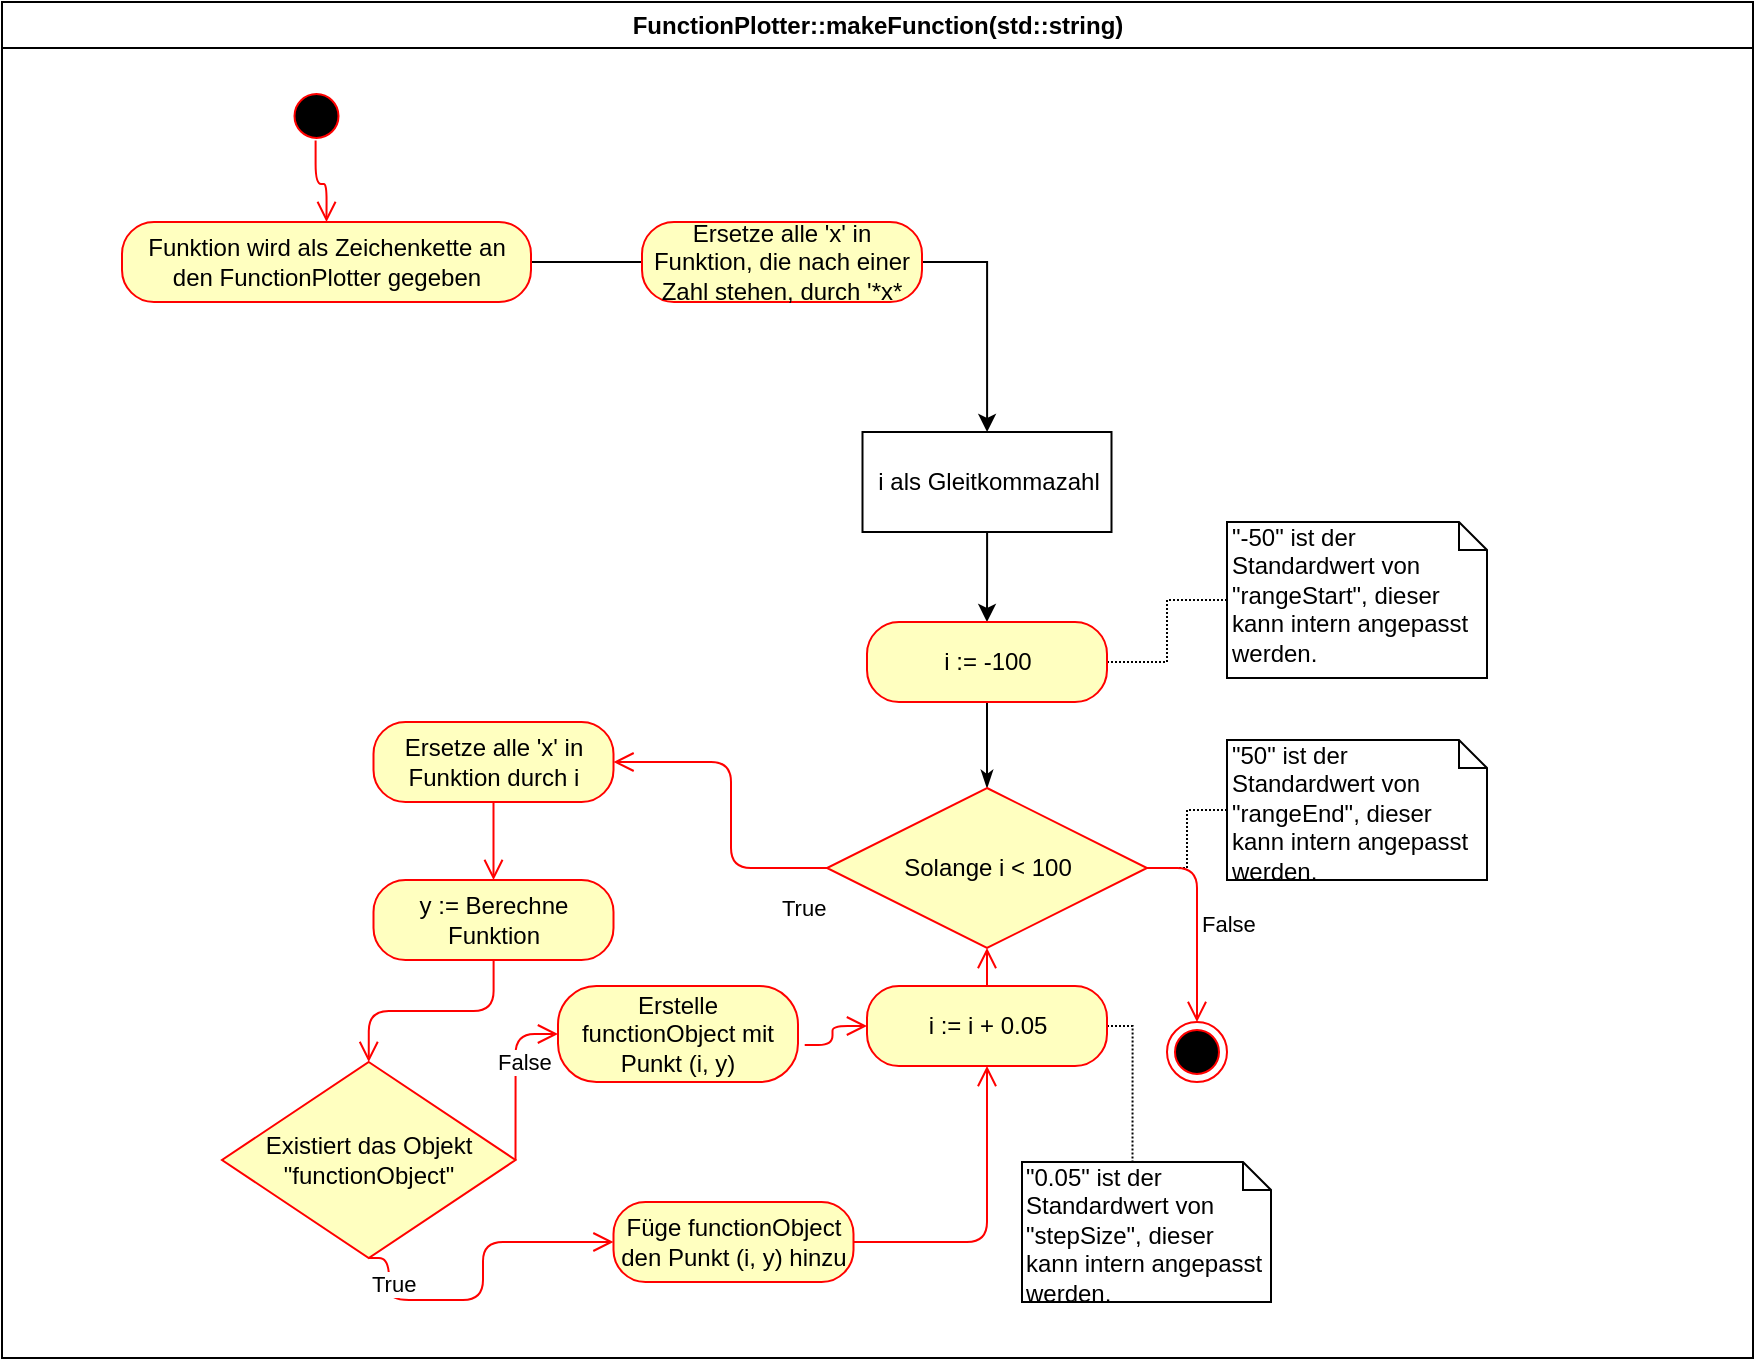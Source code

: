 <mxfile version="13.1.12" type="device"><diagram name="Page-1" id="e7e014a7-5840-1c2e-5031-d8a46d1fe8dd"><mxGraphModel dx="677" dy="386" grid="1" gridSize="10" guides="1" tooltips="1" connect="1" arrows="1" fold="1" page="1" pageScale="1" pageWidth="1169" pageHeight="826" background="#ffffff" math="0" shadow="0"><root><mxCell id="0"/><mxCell id="1" parent="0"/><mxCell id="3" value="FunctionPlotter::makeFunction(std::string)" style="swimlane;whiteSpace=wrap" parent="1" vertex="1"><mxGeometry x="120" y="20" width="875.5" height="678" as="geometry"/></mxCell><mxCell id="8idERIRey1cgQzRmUyqq-59" style="edgeStyle=orthogonalEdgeStyle;rounded=0;orthogonalLoop=1;jettySize=auto;html=1;" parent="3" source="8idERIRey1cgQzRmUyqq-51" target="8idERIRey1cgQzRmUyqq-55" edge="1"><mxGeometry relative="1" as="geometry"/></mxCell><mxCell id="8idERIRey1cgQzRmUyqq-51" value="&lt;span&gt;Funktion wird als Zeichenkette an&lt;/span&gt;&lt;br&gt;&lt;span&gt;den FunctionPlotter gegeben&lt;/span&gt;" style="rounded=1;whiteSpace=wrap;html=1;arcSize=40;fontColor=#000000;fillColor=#ffffc0;strokeColor=#ff0000;" parent="3" vertex="1"><mxGeometry x="60" y="110" width="204.5" height="40" as="geometry"/></mxCell><mxCell id="8idERIRey1cgQzRmUyqq-60" style="edgeStyle=orthogonalEdgeStyle;rounded=0;orthogonalLoop=1;jettySize=auto;html=1;" parent="3" source="8idERIRey1cgQzRmUyqq-55" target="8idERIRey1cgQzRmUyqq-56" edge="1"><mxGeometry relative="1" as="geometry"/></mxCell><mxCell id="8idERIRey1cgQzRmUyqq-55" value="i als Gleitkommazahl" style="html=1;" parent="3" vertex="1"><mxGeometry x="430.25" y="215" width="124.5" height="50" as="geometry"/></mxCell><mxCell id="8idERIRey1cgQzRmUyqq-63" value="" style="edgeStyle=orthogonalEdgeStyle;rounded=0;orthogonalLoop=1;jettySize=auto;html=1;endArrow=none;endFill=0;dashed=1;dashPattern=1 1;" parent="3" source="8idERIRey1cgQzRmUyqq-56" target="8idERIRey1cgQzRmUyqq-61" edge="1"><mxGeometry relative="1" as="geometry"/></mxCell><mxCell id="8idERIRey1cgQzRmUyqq-76" style="edgeStyle=orthogonalEdgeStyle;rounded=0;orthogonalLoop=1;jettySize=auto;html=1;entryX=0.5;entryY=0;entryDx=0;entryDy=0;endArrow=classicThin;endFill=1;" parent="3" source="8idERIRey1cgQzRmUyqq-56" target="8idERIRey1cgQzRmUyqq-71" edge="1"><mxGeometry relative="1" as="geometry"/></mxCell><mxCell id="8idERIRey1cgQzRmUyqq-56" value="i := -100" style="rounded=1;whiteSpace=wrap;html=1;arcSize=40;fontColor=#000000;fillColor=#ffffc0;strokeColor=#ff0000;" parent="3" vertex="1"><mxGeometry x="432.5" y="310" width="120" height="40" as="geometry"/></mxCell><mxCell id="8idERIRey1cgQzRmUyqq-61" value="&quot;-50&quot; ist der Standardwert von &quot;rangeStart&quot;, dieser kann intern angepasst werden." style="shape=note;whiteSpace=wrap;html=1;size=14;verticalAlign=top;align=left;spacingTop=-6;" parent="3" vertex="1"><mxGeometry x="612.5" y="260" width="130" height="78" as="geometry"/></mxCell><mxCell id="8idERIRey1cgQzRmUyqq-69" style="edgeStyle=orthogonalEdgeStyle;rounded=0;orthogonalLoop=1;jettySize=auto;html=1;dashed=1;dashPattern=1 1;endArrow=none;endFill=0;exitX=1;exitY=0.5;exitDx=0;exitDy=0;" parent="3" source="8idERIRey1cgQzRmUyqq-71" target="8idERIRey1cgQzRmUyqq-68" edge="1"><mxGeometry relative="1" as="geometry"><mxPoint x="554.75" y="404" as="sourcePoint"/></mxGeometry></mxCell><mxCell id="8idERIRey1cgQzRmUyqq-110" value="" style="edgeStyle=orthogonalEdgeStyle;rounded=0;orthogonalLoop=1;jettySize=auto;html=1;endArrow=none;endFill=0;dashed=1;dashPattern=1 1;" parent="3" source="8idERIRey1cgQzRmUyqq-68" target="8idERIRey1cgQzRmUyqq-71" edge="1"><mxGeometry relative="1" as="geometry"/></mxCell><mxCell id="8idERIRey1cgQzRmUyqq-68" value="&quot;50&quot; ist der Standardwert von &quot;rangeEnd&quot;, dieser kann intern angepasst werden." style="shape=note;whiteSpace=wrap;html=1;size=14;verticalAlign=top;align=left;spacingTop=-6;" parent="3" vertex="1"><mxGeometry x="612.5" y="369" width="130" height="70" as="geometry"/></mxCell><mxCell id="8idERIRey1cgQzRmUyqq-71" value="Solange i &amp;lt; 100" style="rhombus;whiteSpace=wrap;html=1;fillColor=#ffffc0;strokeColor=#ff0000;" parent="3" vertex="1"><mxGeometry x="412.5" y="393" width="160" height="80" as="geometry"/></mxCell><mxCell id="8idERIRey1cgQzRmUyqq-72" value="False" style="edgeStyle=orthogonalEdgeStyle;html=1;align=left;verticalAlign=bottom;endArrow=open;endSize=8;strokeColor=#ff0000;" parent="3" source="8idERIRey1cgQzRmUyqq-71" target="8idERIRey1cgQzRmUyqq-78" edge="1"><mxGeometry x="0.216" relative="1" as="geometry"><mxPoint x="538" y="610" as="targetPoint"/><mxPoint as="offset"/></mxGeometry></mxCell><mxCell id="8idERIRey1cgQzRmUyqq-78" value="" style="ellipse;html=1;shape=endState;fillColor=#000000;strokeColor=#ff0000;" parent="3" vertex="1"><mxGeometry x="582.5" y="510" width="30" height="30" as="geometry"/></mxCell><mxCell id="8idERIRey1cgQzRmUyqq-84" value="Ersetze alle 'x' in Funktion durch i" style="rounded=1;whiteSpace=wrap;html=1;arcSize=40;fontColor=#000000;fillColor=#ffffc0;strokeColor=#ff0000;" parent="3" vertex="1"><mxGeometry x="185.75" y="360" width="120" height="40" as="geometry"/></mxCell><mxCell id="8idERIRey1cgQzRmUyqq-85" value="" style="edgeStyle=orthogonalEdgeStyle;html=1;verticalAlign=bottom;endArrow=open;endSize=8;strokeColor=#ff0000;entryX=0.5;entryY=0;entryDx=0;entryDy=0;" parent="3" source="8idERIRey1cgQzRmUyqq-84" target="8idERIRey1cgQzRmUyqq-86" edge="1"><mxGeometry relative="1" as="geometry"><mxPoint x="258" y="510" as="targetPoint"/></mxGeometry></mxCell><mxCell id="8idERIRey1cgQzRmUyqq-86" value="y := Berechne Funktion" style="rounded=1;whiteSpace=wrap;html=1;arcSize=40;fontColor=#000000;fillColor=#ffffc0;strokeColor=#ff0000;" parent="3" vertex="1"><mxGeometry x="185.75" y="439" width="120" height="40" as="geometry"/></mxCell><mxCell id="8idERIRey1cgQzRmUyqq-87" value="" style="edgeStyle=orthogonalEdgeStyle;html=1;verticalAlign=bottom;endArrow=open;endSize=8;strokeColor=#ff0000;entryX=0.5;entryY=0;entryDx=0;entryDy=0;" parent="3" source="8idERIRey1cgQzRmUyqq-86" target="8idERIRey1cgQzRmUyqq-90" edge="1"><mxGeometry relative="1" as="geometry"><mxPoint x="179.375" y="530" as="targetPoint"/></mxGeometry></mxCell><mxCell id="8idERIRey1cgQzRmUyqq-90" value="Existiert das Objekt &quot;functionObject&quot;" style="rhombus;whiteSpace=wrap;html=1;fillColor=#ffffc0;strokeColor=#ff0000;" parent="3" vertex="1"><mxGeometry x="110" y="530" width="146.75" height="98" as="geometry"/></mxCell><mxCell id="8idERIRey1cgQzRmUyqq-92" value="True" style="edgeStyle=orthogonalEdgeStyle;html=1;align=left;verticalAlign=top;endArrow=open;endSize=8;strokeColor=#ff0000;entryX=0;entryY=0.5;entryDx=0;entryDy=0;exitX=0.5;exitY=1;exitDx=0;exitDy=0;" parent="3" source="8idERIRey1cgQzRmUyqq-90" target="8idERIRey1cgQzRmUyqq-97" edge="1"><mxGeometry x="-1" relative="1" as="geometry"><mxPoint x="270" y="640" as="targetPoint"/><mxPoint x="151" y="630" as="sourcePoint"/><Array as="points"><mxPoint x="193.5" y="628"/><mxPoint x="193.5" y="649"/><mxPoint x="240.5" y="649"/><mxPoint x="240.5" y="620"/></Array></mxGeometry></mxCell><mxCell id="8idERIRey1cgQzRmUyqq-95" value="Erstelle functionObject mit Punkt (i, y)" style="rounded=1;whiteSpace=wrap;html=1;arcSize=40;fontColor=#000000;fillColor=#ffffc0;strokeColor=#ff0000;" parent="3" vertex="1"><mxGeometry x="278" y="492" width="120" height="48" as="geometry"/></mxCell><mxCell id="8idERIRey1cgQzRmUyqq-97" value="Füge functionObject den Punkt (i, y) hinzu" style="rounded=1;whiteSpace=wrap;html=1;arcSize=40;fontColor=#000000;fillColor=#ffffc0;strokeColor=#ff0000;" parent="3" vertex="1"><mxGeometry x="305.75" y="600" width="120" height="40" as="geometry"/></mxCell><mxCell id="8idERIRey1cgQzRmUyqq-98" value="" style="edgeStyle=orthogonalEdgeStyle;html=1;verticalAlign=bottom;endArrow=open;endSize=8;strokeColor=#ff0000;entryX=0.5;entryY=1;entryDx=0;entryDy=0;" parent="3" source="8idERIRey1cgQzRmUyqq-97" target="8idERIRey1cgQzRmUyqq-100" edge="1"><mxGeometry relative="1" as="geometry"><mxPoint x="478" y="640" as="targetPoint"/></mxGeometry></mxCell><mxCell id="8idERIRey1cgQzRmUyqq-107" style="edgeStyle=orthogonalEdgeStyle;rounded=0;orthogonalLoop=1;jettySize=auto;html=1;exitX=1;exitY=0.5;exitDx=0;exitDy=0;entryX=0;entryY=0;entryDx=55.25;entryDy=0;entryPerimeter=0;endArrow=none;endFill=0;dashed=1;dashPattern=1 1;" parent="3" source="8idERIRey1cgQzRmUyqq-100" target="8idERIRey1cgQzRmUyqq-105" edge="1"><mxGeometry relative="1" as="geometry"><Array as="points"><mxPoint x="565.5" y="512"/></Array></mxGeometry></mxCell><mxCell id="8idERIRey1cgQzRmUyqq-100" value="i := i + 0.05" style="rounded=1;whiteSpace=wrap;html=1;arcSize=40;fontColor=#000000;fillColor=#ffffc0;strokeColor=#ff0000;" parent="3" vertex="1"><mxGeometry x="432.5" y="492" width="120" height="40" as="geometry"/></mxCell><mxCell id="8idERIRey1cgQzRmUyqq-101" value="" style="edgeStyle=orthogonalEdgeStyle;html=1;verticalAlign=bottom;endArrow=open;endSize=8;strokeColor=#ff0000;entryX=0.5;entryY=1;entryDx=0;entryDy=0;" parent="3" source="8idERIRey1cgQzRmUyqq-100" target="8idERIRey1cgQzRmUyqq-71" edge="1"><mxGeometry relative="1" as="geometry"><mxPoint x="512.5" y="600" as="targetPoint"/></mxGeometry></mxCell><mxCell id="8idERIRey1cgQzRmUyqq-99" value="" style="edgeStyle=orthogonalEdgeStyle;html=1;verticalAlign=bottom;endArrow=open;endSize=8;strokeColor=#ff0000;exitX=1.028;exitY=0.615;exitDx=0;exitDy=0;exitPerimeter=0;" parent="3" source="8idERIRey1cgQzRmUyqq-95" target="8idERIRey1cgQzRmUyqq-100" edge="1"><mxGeometry relative="1" as="geometry"><mxPoint x="418" y="570" as="targetPoint"/><mxPoint x="435.75" y="630.034" as="sourcePoint"/></mxGeometry></mxCell><mxCell id="8idERIRey1cgQzRmUyqq-104" value="False" style="edgeStyle=orthogonalEdgeStyle;html=1;align=left;verticalAlign=bottom;endArrow=open;endSize=8;strokeColor=#ff0000;exitX=1;exitY=0.5;exitDx=0;exitDy=0;entryX=0;entryY=0.5;entryDx=0;entryDy=0;" parent="3" source="8idERIRey1cgQzRmUyqq-90" target="8idERIRey1cgQzRmUyqq-95" edge="1"><mxGeometry x="-0.058" y="11" relative="1" as="geometry"><mxPoint x="607.5" y="520" as="targetPoint"/><mxPoint x="582.5" y="443.0" as="sourcePoint"/><mxPoint as="offset"/><Array as="points"><mxPoint x="256.5" y="516"/></Array></mxGeometry></mxCell><mxCell id="8idERIRey1cgQzRmUyqq-105" value="&quot;0.05&quot; ist der Standardwert von &quot;stepSize&quot;, dieser kann intern angepasst werden." style="shape=note;whiteSpace=wrap;html=1;size=14;verticalAlign=top;align=left;spacingTop=-6;" parent="3" vertex="1"><mxGeometry x="510" y="580" width="124.5" height="70" as="geometry"/></mxCell><mxCell id="8idERIRey1cgQzRmUyqq-108" value="" style="ellipse;html=1;shape=startState;fillColor=#000000;strokeColor=#ff0000;" parent="3" vertex="1"><mxGeometry x="142.25" y="42" width="30" height="30" as="geometry"/></mxCell><mxCell id="8idERIRey1cgQzRmUyqq-109" value="" style="edgeStyle=orthogonalEdgeStyle;html=1;verticalAlign=bottom;endArrow=open;endSize=8;strokeColor=#ff0000;entryX=0.5;entryY=0;entryDx=0;entryDy=0;exitX=0.485;exitY=0.908;exitDx=0;exitDy=0;exitPerimeter=0;" parent="3" source="8idERIRey1cgQzRmUyqq-108" target="8idERIRey1cgQzRmUyqq-51" edge="1"><mxGeometry relative="1" as="geometry"><mxPoint x="241.75" y="240" as="targetPoint"/><mxPoint x="241.75" y="180" as="sourcePoint"/></mxGeometry></mxCell><mxCell id="8idERIRey1cgQzRmUyqq-73" value="True" style="edgeStyle=orthogonalEdgeStyle;html=1;align=left;verticalAlign=top;endArrow=open;endSize=8;strokeColor=#ff0000;entryX=1;entryY=0.5;entryDx=0;entryDy=0;" parent="3" source="8idERIRey1cgQzRmUyqq-71" target="8idERIRey1cgQzRmUyqq-84" edge="1"><mxGeometry x="-0.693" y="7" relative="1" as="geometry"><mxPoint x="632.5" y="380" as="targetPoint"/><Array as="points"><mxPoint x="364.5" y="433"/><mxPoint x="364.5" y="380"/></Array><mxPoint as="offset"/></mxGeometry></mxCell><mxCell id="gRvxyZy_BKnACf9VSS7i-3" value="Ersetze alle 'x' in Funktion, die nach einer Zahl stehen, durch '*x*" style="rounded=1;whiteSpace=wrap;html=1;arcSize=40;fontColor=#000000;fillColor=#ffffc0;strokeColor=#ff0000;" vertex="1" parent="3"><mxGeometry x="320" y="110" width="140" height="40" as="geometry"/></mxCell></root></mxGraphModel></diagram></mxfile>